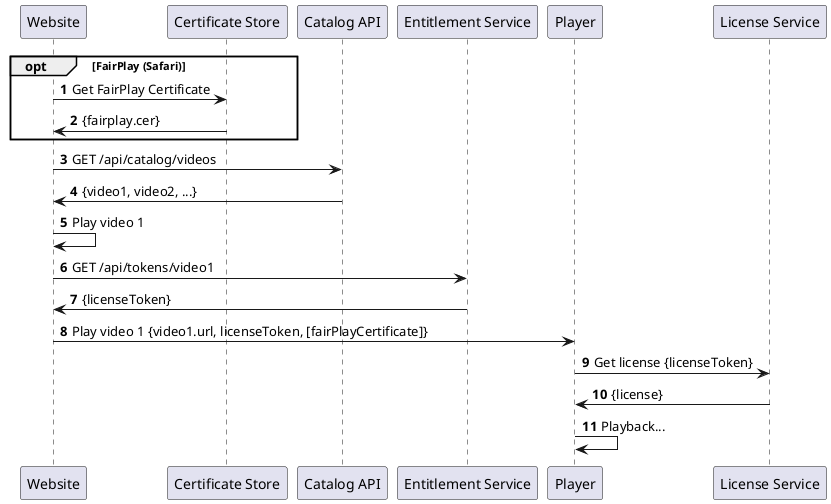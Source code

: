 @startuml
autonumber
opt FairPlay (Safari)
    Website -> "Certificate Store": Get FairPlay Certificate
    Website <- "Certificate Store": {fairplay.cer}
end
Website -> "Catalog API": GET /api/catalog/videos
Website <- "Catalog API": {video1, video2, ...}
Website -> Website: Play video 1
Website -> "Entitlement Service": GET /api/tokens/video1
Website <- "Entitlement Service": {licenseToken}
Website -> Player: Play video 1 {video1.url, licenseToken, [fairPlayCertificate]}
Player -> "License Service": Get license {licenseToken}
Player <- "License Service": {license}
Player -> Player: Playback...
@enduml